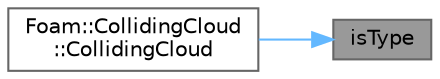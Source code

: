 digraph "isType"
{
 // LATEX_PDF_SIZE
  bgcolor="transparent";
  edge [fontname=Helvetica,fontsize=10,labelfontname=Helvetica,labelfontsize=10];
  node [fontname=Helvetica,fontsize=10,shape=box,height=0.2,width=0.4];
  rankdir="RL";
  Node1 [id="Node000001",label="isType",height=0.2,width=0.4,color="gray40", fillcolor="grey60", style="filled", fontcolor="black",tooltip=" "];
  Node1 -> Node2 [id="edge1_Node000001_Node000002",dir="back",color="steelblue1",style="solid",tooltip=" "];
  Node2 [id="Node000002",label="Foam::CollidingCloud\l::CollidingCloud",height=0.2,width=0.4,color="grey40", fillcolor="white", style="filled",URL="$classFoam_1_1CollidingCloud.html#a9302cfce90f9a42cce11387d9e10c2a9",tooltip=" "];
}
